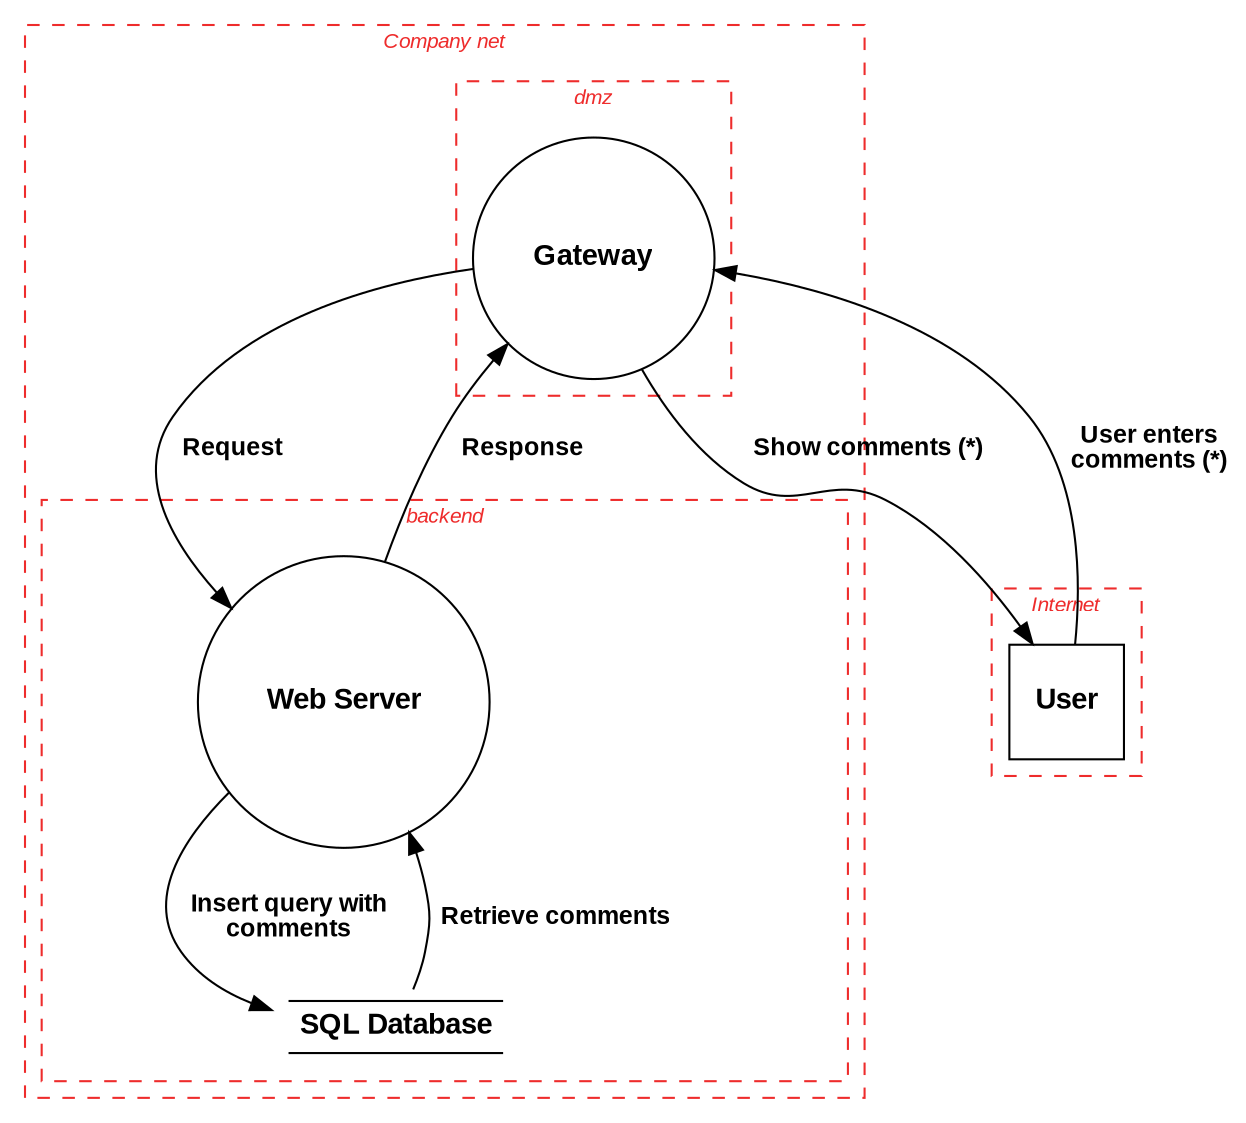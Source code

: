 digraph tm {
    graph [
        fontname = Arial;
        fontsize = 14;
    ]
    node [
        fontname = Arial;
        fontsize = 14;
        rankdir = lr;
    ]
    edge [
        shape = none;
        arrowtail = onormal;
        fontname = Arial;
        fontsize = 12;
    ]
    labelloc = "t";
    fontsize = 20;
    nodesep = 1;

    subgraph cluster_boundary_Companynet_88f2d9c06f {
        graph [
            fontsize = 10;
            fontcolor = firebrick2;
            style = dashed;
            color = firebrick2;
            label = <<i>Company net</i>>;
        ]

        subgraph cluster_boundary_dmz_579e9aae81 {
            graph [
                fontsize = 10;
                fontcolor = firebrick2;
                style = dashed;
                color = firebrick2;
                label = <<i>dmz</i>>;
            ]

            server_Gateway_f8af758679 [
                shape = circle;
                color = black;
                fontcolor = black;
                label = <
                    <table border="0" cellborder="0" cellpadding="2">
                        <tr><td><b>Gateway</b></td></tr>
                    </table>
                >;
            ]

        }

        subgraph cluster_boundary_backend_f2eb7a3ff7 {
            graph [
                fontsize = 10;
                fontcolor = firebrick2;
                style = dashed;
                color = firebrick2;
                label = <<i>backend</i>>;
            ]

            server_WebServer_2c440ebe53 [
                shape = circle;
                color = black;
                fontcolor = black;
                label = <
                    <table border="0" cellborder="0" cellpadding="2">
                        <tr><td><b>Web Server</b></td></tr>
                    </table>
                >;
            ]

            datastore_SQLDatabase_0291419f72 [
                shape = none;
                color = black;
                fontcolor = black;
                label = <
                    <table sides="TB" cellborder="0" cellpadding="2">
                        <tr><td><b>SQL Database</b></td></tr>
                    </table>
                >;
            ]

        }

    }

    subgraph cluster_boundary_Internet_acf3059e70 {
        graph [
            fontsize = 10;
            fontcolor = firebrick2;
            style = dashed;
            color = firebrick2;
            label = <<i>Internet</i>>;
        ]

        actor_User_d2006ce1bb [
            shape = square;
            color = black;
            fontcolor = black;
            label = <
                <table border="0" cellborder="0" cellpadding="2">
                    <tr><td><b>User</b></td></tr>
                </table>
            >;
        ]

    }

    actor_User_d2006ce1bb -> server_Gateway_f8af758679 [
        color = black;
        fontcolor = black;
        dir = forward;
        label = <
            <table border="0" cellborder="0" cellpadding="2">
                <tr><td><font color="black"><b>User enters<br/>comments (*)</b></font></td></tr>
            </table>
        >;
    ]

    server_Gateway_f8af758679 -> server_WebServer_2c440ebe53 [
        color = black;
        fontcolor = black;
        dir = forward;
        label = <
            <table border="0" cellborder="0" cellpadding="2">
                <tr><td><font color="black"><b>Request</b></font></td></tr>
            </table>
        >;
    ]

    server_WebServer_2c440ebe53 -> datastore_SQLDatabase_0291419f72 [
        color = black;
        fontcolor = black;
        dir = forward;
        label = <
            <table border="0" cellborder="0" cellpadding="2">
                <tr><td><font color="black"><b>Insert query with<br/>comments</b></font></td></tr>
            </table>
        >;
    ]

    datastore_SQLDatabase_0291419f72 -> server_WebServer_2c440ebe53 [
        color = black;
        fontcolor = black;
        dir = forward;
        label = <
            <table border="0" cellborder="0" cellpadding="2">
                <tr><td><font color="black"><b>Retrieve comments</b></font></td></tr>
            </table>
        >;
    ]

    server_WebServer_2c440ebe53 -> server_Gateway_f8af758679 [
        color = black;
        fontcolor = black;
        dir = forward;
        label = <
            <table border="0" cellborder="0" cellpadding="2">
                <tr><td><font color="black"><b>Response</b></font></td></tr>
            </table>
        >;
    ]

    server_Gateway_f8af758679 -> actor_User_d2006ce1bb [
        color = black;
        fontcolor = black;
        dir = forward;
        label = <
            <table border="0" cellborder="0" cellpadding="2">
                <tr><td><font color="black"><b>Show comments (*)</b></font></td></tr>
            </table>
        >;
    ]

}
